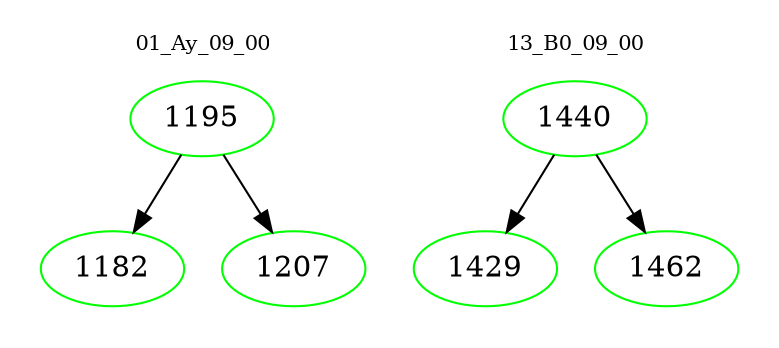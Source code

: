 digraph{
subgraph cluster_0 {
color = white
label = "01_Ay_09_00";
fontsize=10;
T0_1195 [label="1195", color="green"]
T0_1195 -> T0_1182 [color="black"]
T0_1182 [label="1182", color="green"]
T0_1195 -> T0_1207 [color="black"]
T0_1207 [label="1207", color="green"]
}
subgraph cluster_1 {
color = white
label = "13_B0_09_00";
fontsize=10;
T1_1440 [label="1440", color="green"]
T1_1440 -> T1_1429 [color="black"]
T1_1429 [label="1429", color="green"]
T1_1440 -> T1_1462 [color="black"]
T1_1462 [label="1462", color="green"]
}
}

